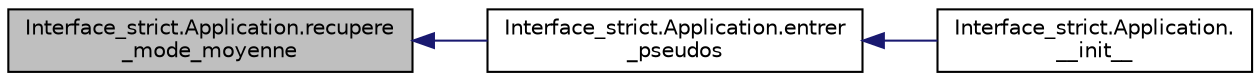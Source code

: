 digraph "Interface_strict.Application.recupere_mode_moyenne"
{
  edge [fontname="Helvetica",fontsize="10",labelfontname="Helvetica",labelfontsize="10"];
  node [fontname="Helvetica",fontsize="10",shape=record];
  rankdir="LR";
  Node65 [label="Interface_strict.Application.recupere\l_mode_moyenne",height=0.2,width=0.4,color="black", fillcolor="grey75", style="filled", fontcolor="black"];
  Node65 -> Node66 [dir="back",color="midnightblue",fontsize="10",style="solid",fontname="Helvetica"];
  Node66 [label="Interface_strict.Application.entrer\l_pseudos",height=0.2,width=0.4,color="black", fillcolor="white", style="filled",URL="$class_interface__strict_1_1_application.html#a237c74e90f8e43f45431ef87f9856038"];
  Node66 -> Node67 [dir="back",color="midnightblue",fontsize="10",style="solid",fontname="Helvetica"];
  Node67 [label="Interface_strict.Application.\l__init__",height=0.2,width=0.4,color="black", fillcolor="white", style="filled",URL="$class_interface__strict_1_1_application.html#a4908aaebdd2418bbe277f491e6884d10"];
}
